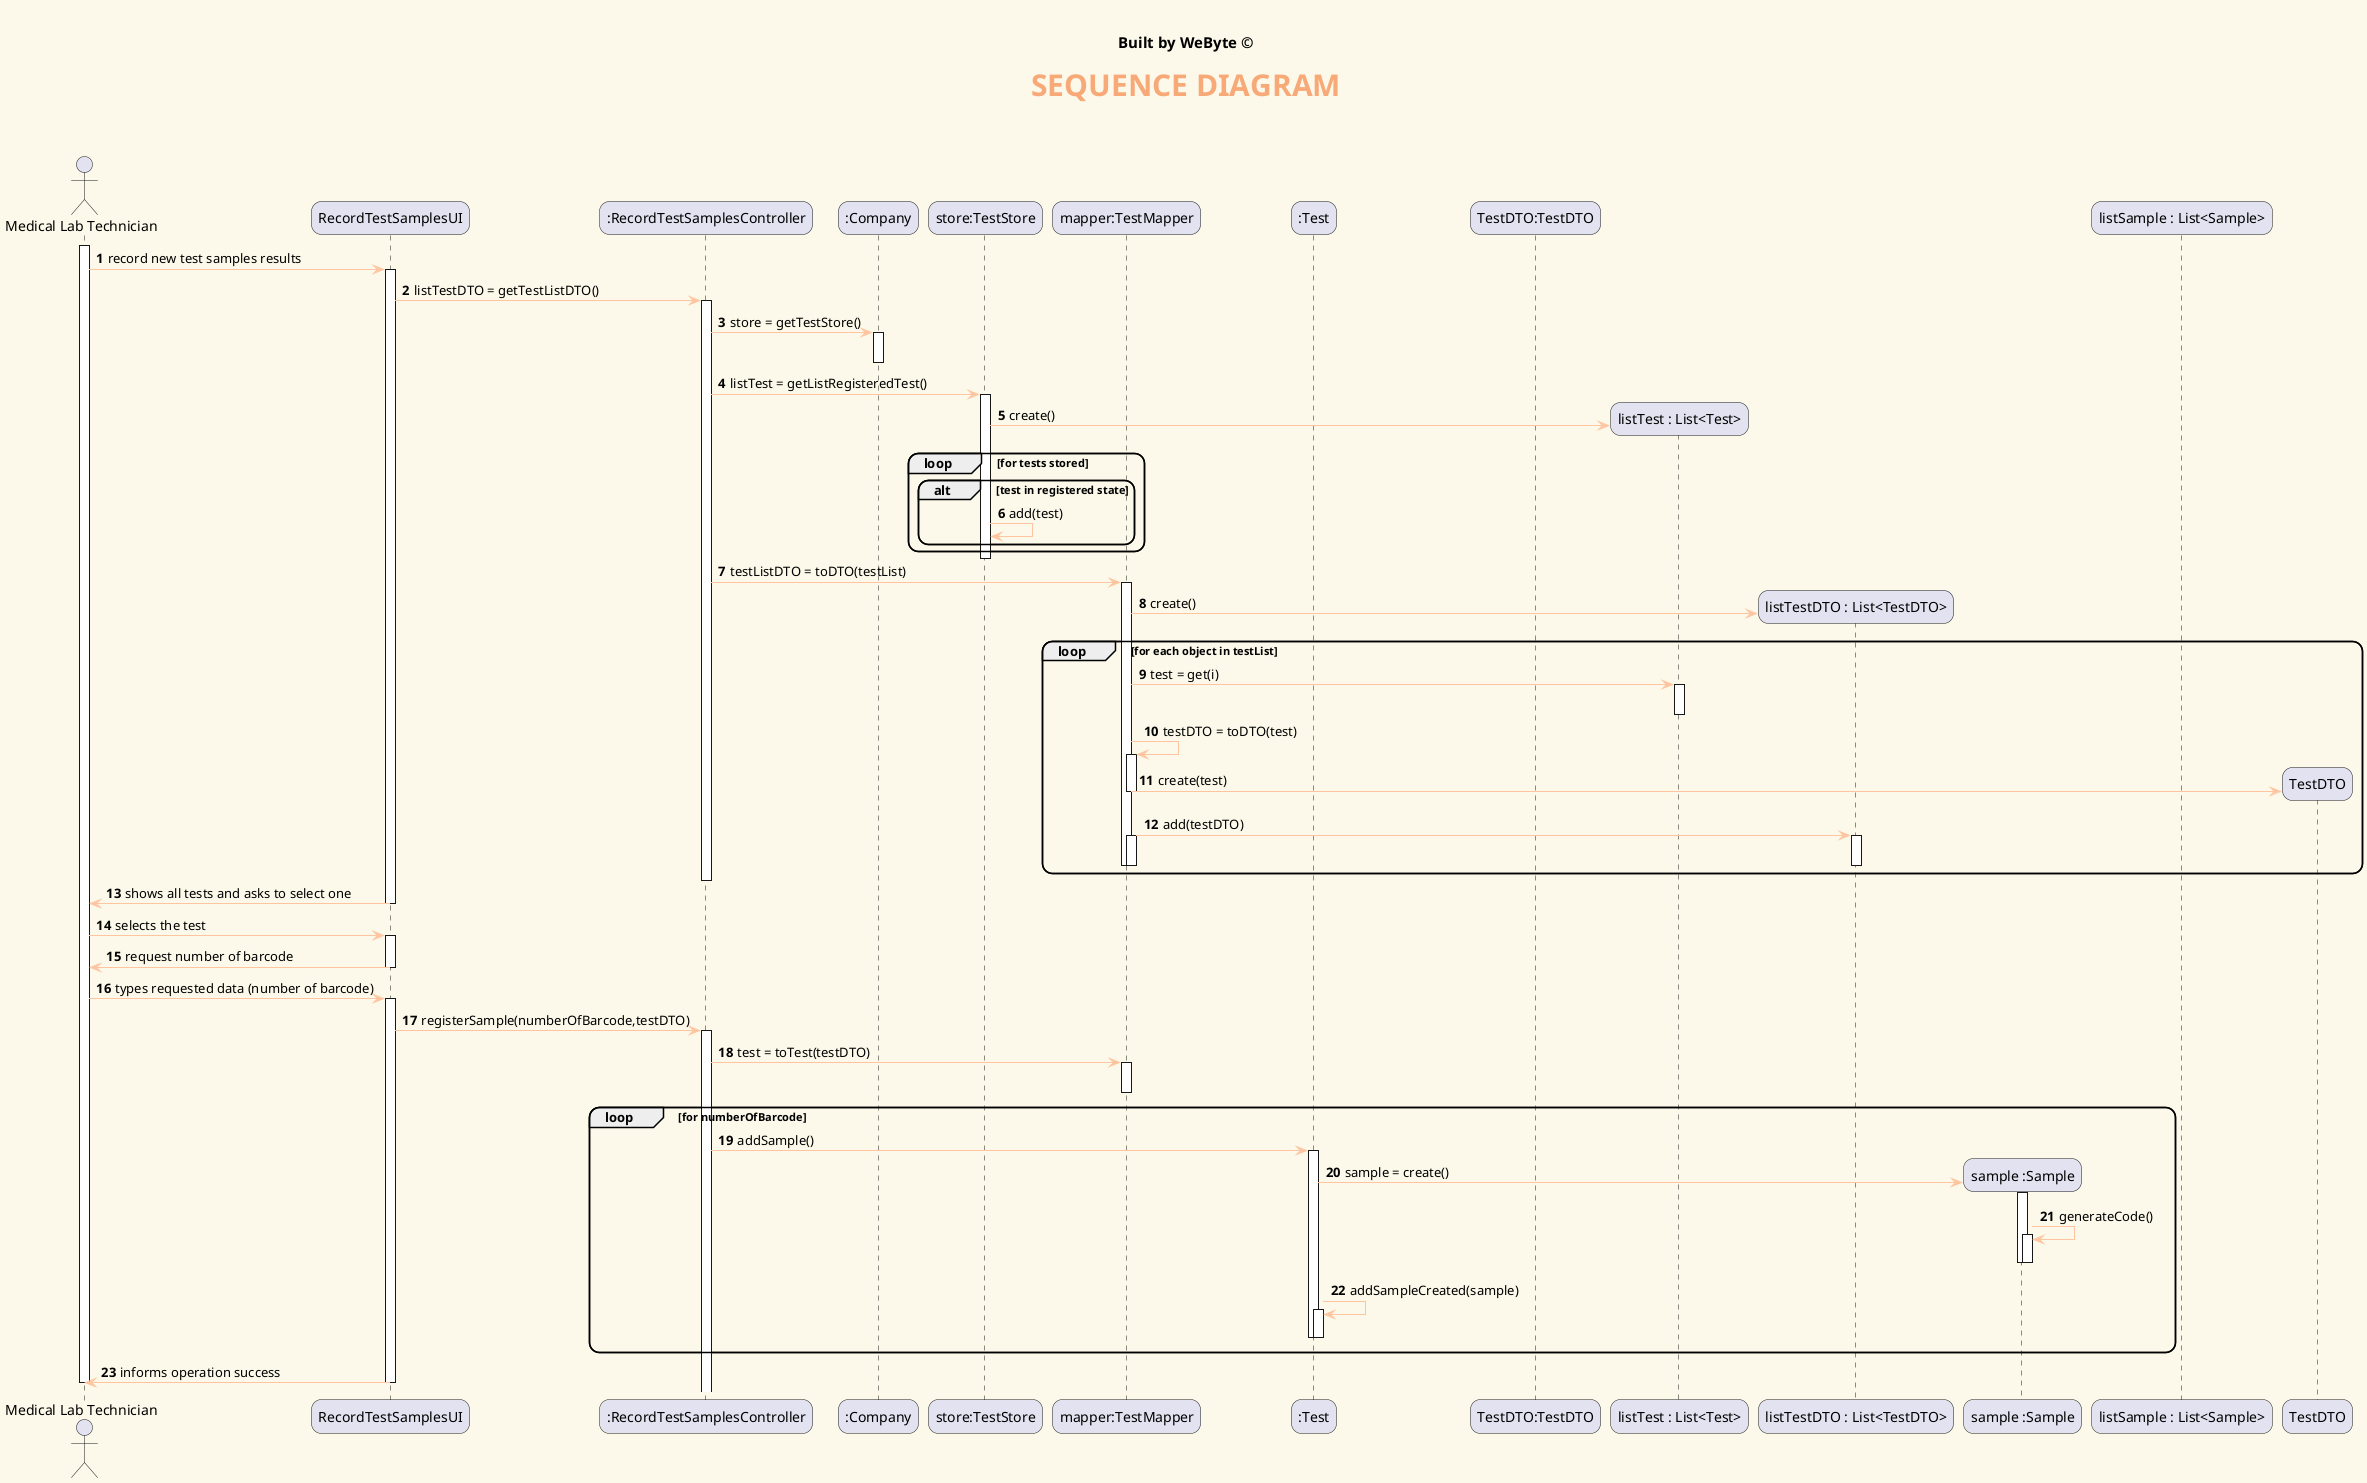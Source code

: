 @startuml
' ======= layout =========
skinparam backgroundColor #fcf9ea
skinparam titleBorderRoundCorner 15
skinparam titleFontSize 30
skinparam classAttributeIconSize 0
skinparam titleFontName Arial Black
skinparam titleFontColor #f8a978
skinparam roundcorner 20
skinparam stereotypeCBackgroundColor ffc5a1
skinparam class {

ArrowColor ffc5a1
BorderColor White
BackgroundColor badfdb
}


' ======= title =========
center header


<font color=Black size=15><b>Built by WeByte ©</font>
endheader
title <b>SEQUENCE DIAGRAM\n
autonumber
'hide footbox
actor "Medical Lab Technician" as medicalLabTechnician

participant "RecordTestSamplesUI" as RecordTestSamplesUI
participant ":RecordTestSamplesController" as Controller
participant ":Company" as company
participant "store:TestStore" as Store
participant "mapper:TestMapper" as mapper
participant ":Test" as Test
participant "TestDTO:TestDTO" as DTO
participant "listTest : List<Test>" as TestList
participant "listTestDTO : List<TestDTO>" as listTestDTO
participant "sample :Sample" as Sample
participant "listSample : List<Sample>" as SampleList
activate medicalLabTechnician
medicalLabTechnician -> RecordTestSamplesUI : record new test samples results
activate RecordTestSamplesUI
RecordTestSamplesUI -> Controller : listTestDTO = getTestListDTO()
activate Controller
Controller -> company : store = getTestStore()
activate company
deactivate company
Controller -> Store : listTest = getListRegisteredTest()
activate Store
Store -> TestList**: create()

loop for tests stored

alt test in registered state
Store -> Store : add(test)
end
end
deactivate Store
Controller -> mapper : testListDTO = toDTO(testList)
activate mapper


mapper -> listTestDTO**: create()
loop    for each object in testList
mapper -> TestList: test = get(i)
activate TestList
deactivate TestList
mapper -> mapper: testDTO = toDTO(test)
activate mapper
mapper -> TestDTO** : create(test)
deactivate mapper
mapper -> listTestDTO: add(testDTO)
activate mapper
deactivate mapper
deactivate mapper

activate listTestDTO
deactivate listTestDTO
end
deactivate Controller






RecordTestSamplesUI -> medicalLabTechnician : shows all tests and asks to select one

deactivate RecordTestSamplesUI
medicalLabTechnician -> RecordTestSamplesUI : selects the test
activate RecordTestSamplesUI
RecordTestSamplesUI -> medicalLabTechnician : request number of barcode
deactivate RecordTestSamplesUI
medicalLabTechnician -> RecordTestSamplesUI : types requested data (number of barcode)
activate RecordTestSamplesUI
RecordTestSamplesUI -> Controller: registerSample(numberOfBarcode,testDTO)
activate Controller


Controller -> mapper : test = toTest(testDTO)

activate mapper

deactivate mapper
loop for numberOfBarcode

Controller -> Test : addSample()
activate Test
Test -> Sample** : sample = create()
activate Sample
Sample -> Sample : generateCode()
activate Sample
deactivate Sample
deactivate Sample
Test -> Test : addSampleCreated(sample)
activate Test
deactivate Test
deactivate Test

end









RecordTestSamplesUI -> medicalLabTechnician : informs operation success
deactivate RecordTestSamplesUI

deactivate medicalLabTechnician

@enduml